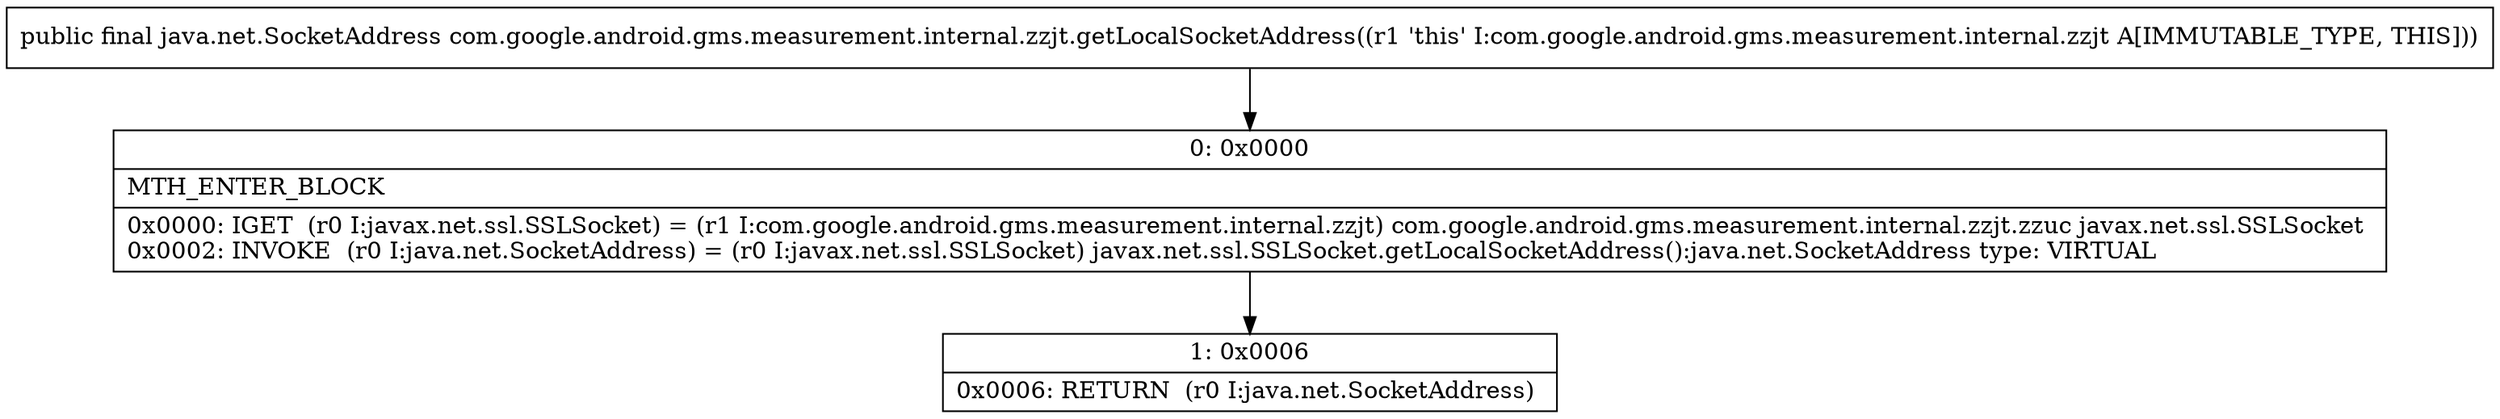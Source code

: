 digraph "CFG forcom.google.android.gms.measurement.internal.zzjt.getLocalSocketAddress()Ljava\/net\/SocketAddress;" {
Node_0 [shape=record,label="{0\:\ 0x0000|MTH_ENTER_BLOCK\l|0x0000: IGET  (r0 I:javax.net.ssl.SSLSocket) = (r1 I:com.google.android.gms.measurement.internal.zzjt) com.google.android.gms.measurement.internal.zzjt.zzuc javax.net.ssl.SSLSocket \l0x0002: INVOKE  (r0 I:java.net.SocketAddress) = (r0 I:javax.net.ssl.SSLSocket) javax.net.ssl.SSLSocket.getLocalSocketAddress():java.net.SocketAddress type: VIRTUAL \l}"];
Node_1 [shape=record,label="{1\:\ 0x0006|0x0006: RETURN  (r0 I:java.net.SocketAddress) \l}"];
MethodNode[shape=record,label="{public final java.net.SocketAddress com.google.android.gms.measurement.internal.zzjt.getLocalSocketAddress((r1 'this' I:com.google.android.gms.measurement.internal.zzjt A[IMMUTABLE_TYPE, THIS])) }"];
MethodNode -> Node_0;
Node_0 -> Node_1;
}

